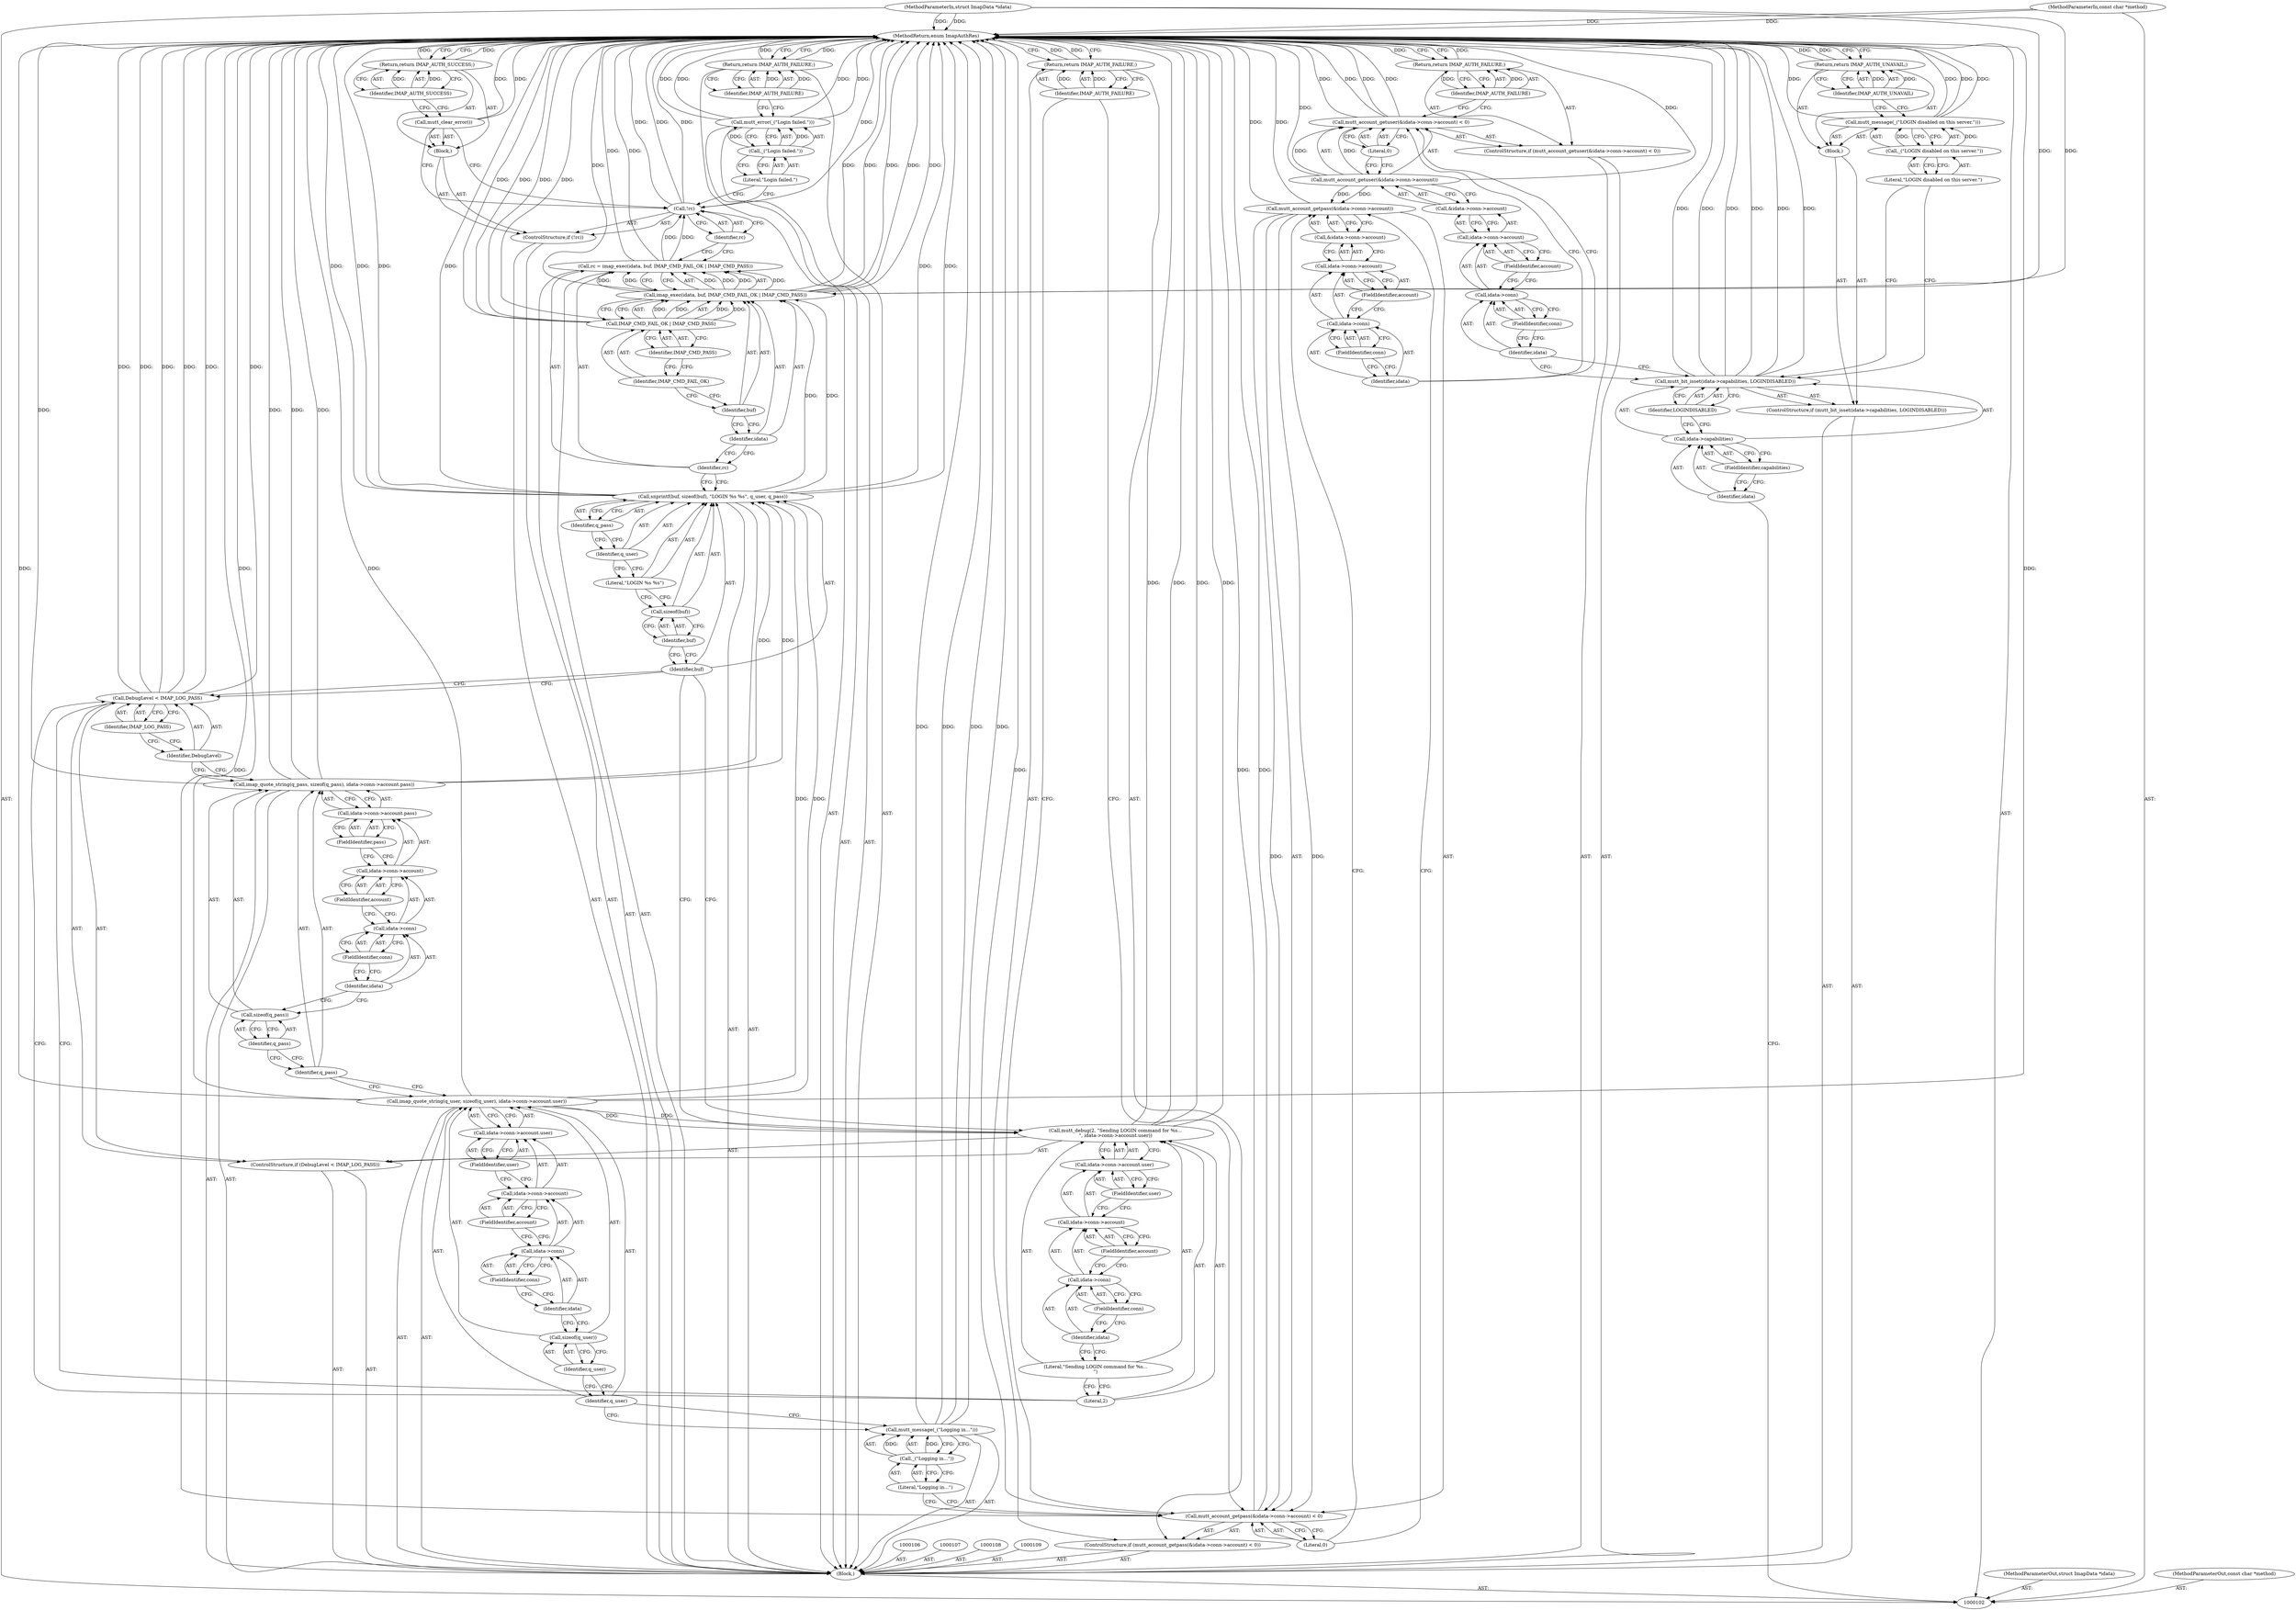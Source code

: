 digraph "1_neomutt_e52393740334443ae0206cab2d7caef381646725" {
"1000212" [label="(MethodReturn,enum ImapAuthRes)"];
"1000103" [label="(MethodParameterIn,struct ImapData *idata)"];
"1000314" [label="(MethodParameterOut,struct ImapData *idata)"];
"1000104" [label="(MethodParameterIn,const char *method)"];
"1000315" [label="(MethodParameterOut,const char *method)"];
"1000121" [label="(Identifier,IMAP_AUTH_UNAVAIL)"];
"1000120" [label="(Return,return IMAP_AUTH_UNAVAIL;)"];
"1000122" [label="(ControlStructure,if (mutt_account_getuser(&idata->conn->account) < 0))"];
"1000125" [label="(Call,&idata->conn->account)"];
"1000126" [label="(Call,idata->conn->account)"];
"1000127" [label="(Call,idata->conn)"];
"1000128" [label="(Identifier,idata)"];
"1000129" [label="(FieldIdentifier,conn)"];
"1000130" [label="(FieldIdentifier,account)"];
"1000131" [label="(Literal,0)"];
"1000123" [label="(Call,mutt_account_getuser(&idata->conn->account) < 0)"];
"1000124" [label="(Call,mutt_account_getuser(&idata->conn->account))"];
"1000133" [label="(Identifier,IMAP_AUTH_FAILURE)"];
"1000132" [label="(Return,return IMAP_AUTH_FAILURE;)"];
"1000134" [label="(ControlStructure,if (mutt_account_getpass(&idata->conn->account) < 0))"];
"1000137" [label="(Call,&idata->conn->account)"];
"1000138" [label="(Call,idata->conn->account)"];
"1000139" [label="(Call,idata->conn)"];
"1000140" [label="(Identifier,idata)"];
"1000141" [label="(FieldIdentifier,conn)"];
"1000142" [label="(FieldIdentifier,account)"];
"1000143" [label="(Literal,0)"];
"1000135" [label="(Call,mutt_account_getpass(&idata->conn->account) < 0)"];
"1000136" [label="(Call,mutt_account_getpass(&idata->conn->account))"];
"1000145" [label="(Identifier,IMAP_AUTH_FAILURE)"];
"1000144" [label="(Return,return IMAP_AUTH_FAILURE;)"];
"1000147" [label="(Call,_(\"Logging in...\"))"];
"1000148" [label="(Literal,\"Logging in...\")"];
"1000146" [label="(Call,mutt_message(_(\"Logging in...\")))"];
"1000105" [label="(Block,)"];
"1000149" [label="(Call,imap_quote_string(q_user, sizeof(q_user), idata->conn->account.user))"];
"1000150" [label="(Identifier,q_user)"];
"1000151" [label="(Call,sizeof(q_user))"];
"1000152" [label="(Identifier,q_user)"];
"1000153" [label="(Call,idata->conn->account.user)"];
"1000154" [label="(Call,idata->conn->account)"];
"1000155" [label="(Call,idata->conn)"];
"1000156" [label="(Identifier,idata)"];
"1000157" [label="(FieldIdentifier,conn)"];
"1000158" [label="(FieldIdentifier,account)"];
"1000159" [label="(FieldIdentifier,user)"];
"1000160" [label="(Call,imap_quote_string(q_pass, sizeof(q_pass), idata->conn->account.pass))"];
"1000161" [label="(Identifier,q_pass)"];
"1000162" [label="(Call,sizeof(q_pass))"];
"1000163" [label="(Identifier,q_pass)"];
"1000164" [label="(Call,idata->conn->account.pass)"];
"1000165" [label="(Call,idata->conn->account)"];
"1000166" [label="(Call,idata->conn)"];
"1000167" [label="(Identifier,idata)"];
"1000168" [label="(FieldIdentifier,conn)"];
"1000169" [label="(FieldIdentifier,account)"];
"1000170" [label="(FieldIdentifier,pass)"];
"1000174" [label="(Identifier,IMAP_LOG_PASS)"];
"1000171" [label="(ControlStructure,if (DebugLevel < IMAP_LOG_PASS))"];
"1000172" [label="(Call,DebugLevel < IMAP_LOG_PASS)"];
"1000173" [label="(Identifier,DebugLevel)"];
"1000176" [label="(Literal,2)"];
"1000177" [label="(Literal,\"Sending LOGIN command for %s...\n\")"];
"1000175" [label="(Call,mutt_debug(2, \"Sending LOGIN command for %s...\n\", idata->conn->account.user))"];
"1000178" [label="(Call,idata->conn->account.user)"];
"1000179" [label="(Call,idata->conn->account)"];
"1000180" [label="(Call,idata->conn)"];
"1000181" [label="(Identifier,idata)"];
"1000182" [label="(FieldIdentifier,conn)"];
"1000183" [label="(FieldIdentifier,account)"];
"1000184" [label="(FieldIdentifier,user)"];
"1000186" [label="(Identifier,buf)"];
"1000187" [label="(Call,sizeof(buf))"];
"1000185" [label="(Call,snprintf(buf, sizeof(buf), \"LOGIN %s %s\", q_user, q_pass))"];
"1000188" [label="(Identifier,buf)"];
"1000189" [label="(Literal,\"LOGIN %s %s\")"];
"1000190" [label="(Identifier,q_user)"];
"1000191" [label="(Identifier,q_pass)"];
"1000195" [label="(Identifier,idata)"];
"1000192" [label="(Call,rc = imap_exec(idata, buf, IMAP_CMD_FAIL_OK | IMAP_CMD_PASS))"];
"1000193" [label="(Identifier,rc)"];
"1000196" [label="(Identifier,buf)"];
"1000197" [label="(Call,IMAP_CMD_FAIL_OK | IMAP_CMD_PASS)"];
"1000198" [label="(Identifier,IMAP_CMD_FAIL_OK)"];
"1000199" [label="(Identifier,IMAP_CMD_PASS)"];
"1000194" [label="(Call,imap_exec(idata, buf, IMAP_CMD_FAIL_OK | IMAP_CMD_PASS))"];
"1000200" [label="(ControlStructure,if (!rc))"];
"1000201" [label="(Call,!rc)"];
"1000202" [label="(Identifier,rc)"];
"1000203" [label="(Block,)"];
"1000204" [label="(Call,mutt_clear_error())"];
"1000206" [label="(Identifier,IMAP_AUTH_SUCCESS)"];
"1000205" [label="(Return,return IMAP_AUTH_SUCCESS;)"];
"1000208" [label="(Call,_(\"Login failed.\"))"];
"1000209" [label="(Literal,\"Login failed.\")"];
"1000207" [label="(Call,mutt_error(_(\"Login failed.\")))"];
"1000210" [label="(Return,return IMAP_AUTH_FAILURE;)"];
"1000211" [label="(Identifier,IMAP_AUTH_FAILURE)"];
"1000110" [label="(ControlStructure,if (mutt_bit_isset(idata->capabilities, LOGINDISABLED)))"];
"1000112" [label="(Call,idata->capabilities)"];
"1000113" [label="(Identifier,idata)"];
"1000114" [label="(FieldIdentifier,capabilities)"];
"1000115" [label="(Identifier,LOGINDISABLED)"];
"1000111" [label="(Call,mutt_bit_isset(idata->capabilities, LOGINDISABLED))"];
"1000116" [label="(Block,)"];
"1000118" [label="(Call,_(\"LOGIN disabled on this server.\"))"];
"1000119" [label="(Literal,\"LOGIN disabled on this server.\")"];
"1000117" [label="(Call,mutt_message(_(\"LOGIN disabled on this server.\")))"];
"1000212" -> "1000102"  [label="AST: "];
"1000212" -> "1000120"  [label="CFG: "];
"1000212" -> "1000132"  [label="CFG: "];
"1000212" -> "1000144"  [label="CFG: "];
"1000212" -> "1000205"  [label="CFG: "];
"1000212" -> "1000210"  [label="CFG: "];
"1000144" -> "1000212"  [label="DDG: "];
"1000120" -> "1000212"  [label="DDG: "];
"1000132" -> "1000212"  [label="DDG: "];
"1000205" -> "1000212"  [label="DDG: "];
"1000210" -> "1000212"  [label="DDG: "];
"1000160" -> "1000212"  [label="DDG: "];
"1000160" -> "1000212"  [label="DDG: "];
"1000185" -> "1000212"  [label="DDG: "];
"1000185" -> "1000212"  [label="DDG: "];
"1000185" -> "1000212"  [label="DDG: "];
"1000104" -> "1000212"  [label="DDG: "];
"1000123" -> "1000212"  [label="DDG: "];
"1000123" -> "1000212"  [label="DDG: "];
"1000194" -> "1000212"  [label="DDG: "];
"1000194" -> "1000212"  [label="DDG: "];
"1000194" -> "1000212"  [label="DDG: "];
"1000103" -> "1000212"  [label="DDG: "];
"1000117" -> "1000212"  [label="DDG: "];
"1000117" -> "1000212"  [label="DDG: "];
"1000111" -> "1000212"  [label="DDG: "];
"1000111" -> "1000212"  [label="DDG: "];
"1000111" -> "1000212"  [label="DDG: "];
"1000135" -> "1000212"  [label="DDG: "];
"1000135" -> "1000212"  [label="DDG: "];
"1000175" -> "1000212"  [label="DDG: "];
"1000175" -> "1000212"  [label="DDG: "];
"1000172" -> "1000212"  [label="DDG: "];
"1000172" -> "1000212"  [label="DDG: "];
"1000172" -> "1000212"  [label="DDG: "];
"1000124" -> "1000212"  [label="DDG: "];
"1000192" -> "1000212"  [label="DDG: "];
"1000201" -> "1000212"  [label="DDG: "];
"1000201" -> "1000212"  [label="DDG: "];
"1000207" -> "1000212"  [label="DDG: "];
"1000207" -> "1000212"  [label="DDG: "];
"1000149" -> "1000212"  [label="DDG: "];
"1000149" -> "1000212"  [label="DDG: "];
"1000197" -> "1000212"  [label="DDG: "];
"1000197" -> "1000212"  [label="DDG: "];
"1000146" -> "1000212"  [label="DDG: "];
"1000146" -> "1000212"  [label="DDG: "];
"1000136" -> "1000212"  [label="DDG: "];
"1000204" -> "1000212"  [label="DDG: "];
"1000103" -> "1000102"  [label="AST: "];
"1000103" -> "1000212"  [label="DDG: "];
"1000103" -> "1000194"  [label="DDG: "];
"1000314" -> "1000102"  [label="AST: "];
"1000104" -> "1000102"  [label="AST: "];
"1000104" -> "1000212"  [label="DDG: "];
"1000315" -> "1000102"  [label="AST: "];
"1000121" -> "1000120"  [label="AST: "];
"1000121" -> "1000117"  [label="CFG: "];
"1000120" -> "1000121"  [label="CFG: "];
"1000121" -> "1000120"  [label="DDG: "];
"1000120" -> "1000116"  [label="AST: "];
"1000120" -> "1000121"  [label="CFG: "];
"1000121" -> "1000120"  [label="AST: "];
"1000212" -> "1000120"  [label="CFG: "];
"1000120" -> "1000212"  [label="DDG: "];
"1000121" -> "1000120"  [label="DDG: "];
"1000122" -> "1000105"  [label="AST: "];
"1000123" -> "1000122"  [label="AST: "];
"1000132" -> "1000122"  [label="AST: "];
"1000125" -> "1000124"  [label="AST: "];
"1000125" -> "1000126"  [label="CFG: "];
"1000126" -> "1000125"  [label="AST: "];
"1000124" -> "1000125"  [label="CFG: "];
"1000126" -> "1000125"  [label="AST: "];
"1000126" -> "1000130"  [label="CFG: "];
"1000127" -> "1000126"  [label="AST: "];
"1000130" -> "1000126"  [label="AST: "];
"1000125" -> "1000126"  [label="CFG: "];
"1000127" -> "1000126"  [label="AST: "];
"1000127" -> "1000129"  [label="CFG: "];
"1000128" -> "1000127"  [label="AST: "];
"1000129" -> "1000127"  [label="AST: "];
"1000130" -> "1000127"  [label="CFG: "];
"1000128" -> "1000127"  [label="AST: "];
"1000128" -> "1000111"  [label="CFG: "];
"1000129" -> "1000128"  [label="CFG: "];
"1000129" -> "1000127"  [label="AST: "];
"1000129" -> "1000128"  [label="CFG: "];
"1000127" -> "1000129"  [label="CFG: "];
"1000130" -> "1000126"  [label="AST: "];
"1000130" -> "1000127"  [label="CFG: "];
"1000126" -> "1000130"  [label="CFG: "];
"1000131" -> "1000123"  [label="AST: "];
"1000131" -> "1000124"  [label="CFG: "];
"1000123" -> "1000131"  [label="CFG: "];
"1000123" -> "1000122"  [label="AST: "];
"1000123" -> "1000131"  [label="CFG: "];
"1000124" -> "1000123"  [label="AST: "];
"1000131" -> "1000123"  [label="AST: "];
"1000133" -> "1000123"  [label="CFG: "];
"1000140" -> "1000123"  [label="CFG: "];
"1000123" -> "1000212"  [label="DDG: "];
"1000123" -> "1000212"  [label="DDG: "];
"1000124" -> "1000123"  [label="DDG: "];
"1000124" -> "1000123"  [label="AST: "];
"1000124" -> "1000125"  [label="CFG: "];
"1000125" -> "1000124"  [label="AST: "];
"1000131" -> "1000124"  [label="CFG: "];
"1000124" -> "1000212"  [label="DDG: "];
"1000124" -> "1000123"  [label="DDG: "];
"1000124" -> "1000136"  [label="DDG: "];
"1000133" -> "1000132"  [label="AST: "];
"1000133" -> "1000123"  [label="CFG: "];
"1000132" -> "1000133"  [label="CFG: "];
"1000133" -> "1000132"  [label="DDG: "];
"1000132" -> "1000122"  [label="AST: "];
"1000132" -> "1000133"  [label="CFG: "];
"1000133" -> "1000132"  [label="AST: "];
"1000212" -> "1000132"  [label="CFG: "];
"1000132" -> "1000212"  [label="DDG: "];
"1000133" -> "1000132"  [label="DDG: "];
"1000134" -> "1000105"  [label="AST: "];
"1000135" -> "1000134"  [label="AST: "];
"1000144" -> "1000134"  [label="AST: "];
"1000137" -> "1000136"  [label="AST: "];
"1000137" -> "1000138"  [label="CFG: "];
"1000138" -> "1000137"  [label="AST: "];
"1000136" -> "1000137"  [label="CFG: "];
"1000138" -> "1000137"  [label="AST: "];
"1000138" -> "1000142"  [label="CFG: "];
"1000139" -> "1000138"  [label="AST: "];
"1000142" -> "1000138"  [label="AST: "];
"1000137" -> "1000138"  [label="CFG: "];
"1000139" -> "1000138"  [label="AST: "];
"1000139" -> "1000141"  [label="CFG: "];
"1000140" -> "1000139"  [label="AST: "];
"1000141" -> "1000139"  [label="AST: "];
"1000142" -> "1000139"  [label="CFG: "];
"1000140" -> "1000139"  [label="AST: "];
"1000140" -> "1000123"  [label="CFG: "];
"1000141" -> "1000140"  [label="CFG: "];
"1000141" -> "1000139"  [label="AST: "];
"1000141" -> "1000140"  [label="CFG: "];
"1000139" -> "1000141"  [label="CFG: "];
"1000142" -> "1000138"  [label="AST: "];
"1000142" -> "1000139"  [label="CFG: "];
"1000138" -> "1000142"  [label="CFG: "];
"1000143" -> "1000135"  [label="AST: "];
"1000143" -> "1000136"  [label="CFG: "];
"1000135" -> "1000143"  [label="CFG: "];
"1000135" -> "1000134"  [label="AST: "];
"1000135" -> "1000143"  [label="CFG: "];
"1000136" -> "1000135"  [label="AST: "];
"1000143" -> "1000135"  [label="AST: "];
"1000145" -> "1000135"  [label="CFG: "];
"1000148" -> "1000135"  [label="CFG: "];
"1000135" -> "1000212"  [label="DDG: "];
"1000135" -> "1000212"  [label="DDG: "];
"1000136" -> "1000135"  [label="DDG: "];
"1000136" -> "1000135"  [label="AST: "];
"1000136" -> "1000137"  [label="CFG: "];
"1000137" -> "1000136"  [label="AST: "];
"1000143" -> "1000136"  [label="CFG: "];
"1000136" -> "1000212"  [label="DDG: "];
"1000136" -> "1000135"  [label="DDG: "];
"1000124" -> "1000136"  [label="DDG: "];
"1000145" -> "1000144"  [label="AST: "];
"1000145" -> "1000135"  [label="CFG: "];
"1000144" -> "1000145"  [label="CFG: "];
"1000145" -> "1000144"  [label="DDG: "];
"1000144" -> "1000134"  [label="AST: "];
"1000144" -> "1000145"  [label="CFG: "];
"1000145" -> "1000144"  [label="AST: "];
"1000212" -> "1000144"  [label="CFG: "];
"1000144" -> "1000212"  [label="DDG: "];
"1000145" -> "1000144"  [label="DDG: "];
"1000147" -> "1000146"  [label="AST: "];
"1000147" -> "1000148"  [label="CFG: "];
"1000148" -> "1000147"  [label="AST: "];
"1000146" -> "1000147"  [label="CFG: "];
"1000147" -> "1000146"  [label="DDG: "];
"1000148" -> "1000147"  [label="AST: "];
"1000148" -> "1000135"  [label="CFG: "];
"1000147" -> "1000148"  [label="CFG: "];
"1000146" -> "1000105"  [label="AST: "];
"1000146" -> "1000147"  [label="CFG: "];
"1000147" -> "1000146"  [label="AST: "];
"1000150" -> "1000146"  [label="CFG: "];
"1000146" -> "1000212"  [label="DDG: "];
"1000146" -> "1000212"  [label="DDG: "];
"1000147" -> "1000146"  [label="DDG: "];
"1000105" -> "1000102"  [label="AST: "];
"1000106" -> "1000105"  [label="AST: "];
"1000107" -> "1000105"  [label="AST: "];
"1000108" -> "1000105"  [label="AST: "];
"1000109" -> "1000105"  [label="AST: "];
"1000110" -> "1000105"  [label="AST: "];
"1000122" -> "1000105"  [label="AST: "];
"1000134" -> "1000105"  [label="AST: "];
"1000146" -> "1000105"  [label="AST: "];
"1000149" -> "1000105"  [label="AST: "];
"1000160" -> "1000105"  [label="AST: "];
"1000171" -> "1000105"  [label="AST: "];
"1000185" -> "1000105"  [label="AST: "];
"1000192" -> "1000105"  [label="AST: "];
"1000200" -> "1000105"  [label="AST: "];
"1000207" -> "1000105"  [label="AST: "];
"1000210" -> "1000105"  [label="AST: "];
"1000149" -> "1000105"  [label="AST: "];
"1000149" -> "1000153"  [label="CFG: "];
"1000150" -> "1000149"  [label="AST: "];
"1000151" -> "1000149"  [label="AST: "];
"1000153" -> "1000149"  [label="AST: "];
"1000161" -> "1000149"  [label="CFG: "];
"1000149" -> "1000212"  [label="DDG: "];
"1000149" -> "1000212"  [label="DDG: "];
"1000149" -> "1000175"  [label="DDG: "];
"1000149" -> "1000185"  [label="DDG: "];
"1000150" -> "1000149"  [label="AST: "];
"1000150" -> "1000146"  [label="CFG: "];
"1000152" -> "1000150"  [label="CFG: "];
"1000151" -> "1000149"  [label="AST: "];
"1000151" -> "1000152"  [label="CFG: "];
"1000152" -> "1000151"  [label="AST: "];
"1000156" -> "1000151"  [label="CFG: "];
"1000152" -> "1000151"  [label="AST: "];
"1000152" -> "1000150"  [label="CFG: "];
"1000151" -> "1000152"  [label="CFG: "];
"1000153" -> "1000149"  [label="AST: "];
"1000153" -> "1000159"  [label="CFG: "];
"1000154" -> "1000153"  [label="AST: "];
"1000159" -> "1000153"  [label="AST: "];
"1000149" -> "1000153"  [label="CFG: "];
"1000154" -> "1000153"  [label="AST: "];
"1000154" -> "1000158"  [label="CFG: "];
"1000155" -> "1000154"  [label="AST: "];
"1000158" -> "1000154"  [label="AST: "];
"1000159" -> "1000154"  [label="CFG: "];
"1000155" -> "1000154"  [label="AST: "];
"1000155" -> "1000157"  [label="CFG: "];
"1000156" -> "1000155"  [label="AST: "];
"1000157" -> "1000155"  [label="AST: "];
"1000158" -> "1000155"  [label="CFG: "];
"1000156" -> "1000155"  [label="AST: "];
"1000156" -> "1000151"  [label="CFG: "];
"1000157" -> "1000156"  [label="CFG: "];
"1000157" -> "1000155"  [label="AST: "];
"1000157" -> "1000156"  [label="CFG: "];
"1000155" -> "1000157"  [label="CFG: "];
"1000158" -> "1000154"  [label="AST: "];
"1000158" -> "1000155"  [label="CFG: "];
"1000154" -> "1000158"  [label="CFG: "];
"1000159" -> "1000153"  [label="AST: "];
"1000159" -> "1000154"  [label="CFG: "];
"1000153" -> "1000159"  [label="CFG: "];
"1000160" -> "1000105"  [label="AST: "];
"1000160" -> "1000164"  [label="CFG: "];
"1000161" -> "1000160"  [label="AST: "];
"1000162" -> "1000160"  [label="AST: "];
"1000164" -> "1000160"  [label="AST: "];
"1000173" -> "1000160"  [label="CFG: "];
"1000160" -> "1000212"  [label="DDG: "];
"1000160" -> "1000212"  [label="DDG: "];
"1000160" -> "1000185"  [label="DDG: "];
"1000161" -> "1000160"  [label="AST: "];
"1000161" -> "1000149"  [label="CFG: "];
"1000163" -> "1000161"  [label="CFG: "];
"1000162" -> "1000160"  [label="AST: "];
"1000162" -> "1000163"  [label="CFG: "];
"1000163" -> "1000162"  [label="AST: "];
"1000167" -> "1000162"  [label="CFG: "];
"1000163" -> "1000162"  [label="AST: "];
"1000163" -> "1000161"  [label="CFG: "];
"1000162" -> "1000163"  [label="CFG: "];
"1000164" -> "1000160"  [label="AST: "];
"1000164" -> "1000170"  [label="CFG: "];
"1000165" -> "1000164"  [label="AST: "];
"1000170" -> "1000164"  [label="AST: "];
"1000160" -> "1000164"  [label="CFG: "];
"1000165" -> "1000164"  [label="AST: "];
"1000165" -> "1000169"  [label="CFG: "];
"1000166" -> "1000165"  [label="AST: "];
"1000169" -> "1000165"  [label="AST: "];
"1000170" -> "1000165"  [label="CFG: "];
"1000166" -> "1000165"  [label="AST: "];
"1000166" -> "1000168"  [label="CFG: "];
"1000167" -> "1000166"  [label="AST: "];
"1000168" -> "1000166"  [label="AST: "];
"1000169" -> "1000166"  [label="CFG: "];
"1000167" -> "1000166"  [label="AST: "];
"1000167" -> "1000162"  [label="CFG: "];
"1000168" -> "1000167"  [label="CFG: "];
"1000168" -> "1000166"  [label="AST: "];
"1000168" -> "1000167"  [label="CFG: "];
"1000166" -> "1000168"  [label="CFG: "];
"1000169" -> "1000165"  [label="AST: "];
"1000169" -> "1000166"  [label="CFG: "];
"1000165" -> "1000169"  [label="CFG: "];
"1000170" -> "1000164"  [label="AST: "];
"1000170" -> "1000165"  [label="CFG: "];
"1000164" -> "1000170"  [label="CFG: "];
"1000174" -> "1000172"  [label="AST: "];
"1000174" -> "1000173"  [label="CFG: "];
"1000172" -> "1000174"  [label="CFG: "];
"1000171" -> "1000105"  [label="AST: "];
"1000172" -> "1000171"  [label="AST: "];
"1000175" -> "1000171"  [label="AST: "];
"1000172" -> "1000171"  [label="AST: "];
"1000172" -> "1000174"  [label="CFG: "];
"1000173" -> "1000172"  [label="AST: "];
"1000174" -> "1000172"  [label="AST: "];
"1000176" -> "1000172"  [label="CFG: "];
"1000186" -> "1000172"  [label="CFG: "];
"1000172" -> "1000212"  [label="DDG: "];
"1000172" -> "1000212"  [label="DDG: "];
"1000172" -> "1000212"  [label="DDG: "];
"1000173" -> "1000172"  [label="AST: "];
"1000173" -> "1000160"  [label="CFG: "];
"1000174" -> "1000173"  [label="CFG: "];
"1000176" -> "1000175"  [label="AST: "];
"1000176" -> "1000172"  [label="CFG: "];
"1000177" -> "1000176"  [label="CFG: "];
"1000177" -> "1000175"  [label="AST: "];
"1000177" -> "1000176"  [label="CFG: "];
"1000181" -> "1000177"  [label="CFG: "];
"1000175" -> "1000171"  [label="AST: "];
"1000175" -> "1000178"  [label="CFG: "];
"1000176" -> "1000175"  [label="AST: "];
"1000177" -> "1000175"  [label="AST: "];
"1000178" -> "1000175"  [label="AST: "];
"1000186" -> "1000175"  [label="CFG: "];
"1000175" -> "1000212"  [label="DDG: "];
"1000175" -> "1000212"  [label="DDG: "];
"1000149" -> "1000175"  [label="DDG: "];
"1000178" -> "1000175"  [label="AST: "];
"1000178" -> "1000184"  [label="CFG: "];
"1000179" -> "1000178"  [label="AST: "];
"1000184" -> "1000178"  [label="AST: "];
"1000175" -> "1000178"  [label="CFG: "];
"1000179" -> "1000178"  [label="AST: "];
"1000179" -> "1000183"  [label="CFG: "];
"1000180" -> "1000179"  [label="AST: "];
"1000183" -> "1000179"  [label="AST: "];
"1000184" -> "1000179"  [label="CFG: "];
"1000180" -> "1000179"  [label="AST: "];
"1000180" -> "1000182"  [label="CFG: "];
"1000181" -> "1000180"  [label="AST: "];
"1000182" -> "1000180"  [label="AST: "];
"1000183" -> "1000180"  [label="CFG: "];
"1000181" -> "1000180"  [label="AST: "];
"1000181" -> "1000177"  [label="CFG: "];
"1000182" -> "1000181"  [label="CFG: "];
"1000182" -> "1000180"  [label="AST: "];
"1000182" -> "1000181"  [label="CFG: "];
"1000180" -> "1000182"  [label="CFG: "];
"1000183" -> "1000179"  [label="AST: "];
"1000183" -> "1000180"  [label="CFG: "];
"1000179" -> "1000183"  [label="CFG: "];
"1000184" -> "1000178"  [label="AST: "];
"1000184" -> "1000179"  [label="CFG: "];
"1000178" -> "1000184"  [label="CFG: "];
"1000186" -> "1000185"  [label="AST: "];
"1000186" -> "1000175"  [label="CFG: "];
"1000186" -> "1000172"  [label="CFG: "];
"1000188" -> "1000186"  [label="CFG: "];
"1000187" -> "1000185"  [label="AST: "];
"1000187" -> "1000188"  [label="CFG: "];
"1000188" -> "1000187"  [label="AST: "];
"1000189" -> "1000187"  [label="CFG: "];
"1000185" -> "1000105"  [label="AST: "];
"1000185" -> "1000191"  [label="CFG: "];
"1000186" -> "1000185"  [label="AST: "];
"1000187" -> "1000185"  [label="AST: "];
"1000189" -> "1000185"  [label="AST: "];
"1000190" -> "1000185"  [label="AST: "];
"1000191" -> "1000185"  [label="AST: "];
"1000193" -> "1000185"  [label="CFG: "];
"1000185" -> "1000212"  [label="DDG: "];
"1000185" -> "1000212"  [label="DDG: "];
"1000185" -> "1000212"  [label="DDG: "];
"1000149" -> "1000185"  [label="DDG: "];
"1000160" -> "1000185"  [label="DDG: "];
"1000185" -> "1000194"  [label="DDG: "];
"1000188" -> "1000187"  [label="AST: "];
"1000188" -> "1000186"  [label="CFG: "];
"1000187" -> "1000188"  [label="CFG: "];
"1000189" -> "1000185"  [label="AST: "];
"1000189" -> "1000187"  [label="CFG: "];
"1000190" -> "1000189"  [label="CFG: "];
"1000190" -> "1000185"  [label="AST: "];
"1000190" -> "1000189"  [label="CFG: "];
"1000191" -> "1000190"  [label="CFG: "];
"1000191" -> "1000185"  [label="AST: "];
"1000191" -> "1000190"  [label="CFG: "];
"1000185" -> "1000191"  [label="CFG: "];
"1000195" -> "1000194"  [label="AST: "];
"1000195" -> "1000193"  [label="CFG: "];
"1000196" -> "1000195"  [label="CFG: "];
"1000192" -> "1000105"  [label="AST: "];
"1000192" -> "1000194"  [label="CFG: "];
"1000193" -> "1000192"  [label="AST: "];
"1000194" -> "1000192"  [label="AST: "];
"1000202" -> "1000192"  [label="CFG: "];
"1000192" -> "1000212"  [label="DDG: "];
"1000194" -> "1000192"  [label="DDG: "];
"1000194" -> "1000192"  [label="DDG: "];
"1000194" -> "1000192"  [label="DDG: "];
"1000192" -> "1000201"  [label="DDG: "];
"1000193" -> "1000192"  [label="AST: "];
"1000193" -> "1000185"  [label="CFG: "];
"1000195" -> "1000193"  [label="CFG: "];
"1000196" -> "1000194"  [label="AST: "];
"1000196" -> "1000195"  [label="CFG: "];
"1000198" -> "1000196"  [label="CFG: "];
"1000197" -> "1000194"  [label="AST: "];
"1000197" -> "1000199"  [label="CFG: "];
"1000198" -> "1000197"  [label="AST: "];
"1000199" -> "1000197"  [label="AST: "];
"1000194" -> "1000197"  [label="CFG: "];
"1000197" -> "1000212"  [label="DDG: "];
"1000197" -> "1000212"  [label="DDG: "];
"1000197" -> "1000194"  [label="DDG: "];
"1000197" -> "1000194"  [label="DDG: "];
"1000198" -> "1000197"  [label="AST: "];
"1000198" -> "1000196"  [label="CFG: "];
"1000199" -> "1000198"  [label="CFG: "];
"1000199" -> "1000197"  [label="AST: "];
"1000199" -> "1000198"  [label="CFG: "];
"1000197" -> "1000199"  [label="CFG: "];
"1000194" -> "1000192"  [label="AST: "];
"1000194" -> "1000197"  [label="CFG: "];
"1000195" -> "1000194"  [label="AST: "];
"1000196" -> "1000194"  [label="AST: "];
"1000197" -> "1000194"  [label="AST: "];
"1000192" -> "1000194"  [label="CFG: "];
"1000194" -> "1000212"  [label="DDG: "];
"1000194" -> "1000212"  [label="DDG: "];
"1000194" -> "1000212"  [label="DDG: "];
"1000194" -> "1000192"  [label="DDG: "];
"1000194" -> "1000192"  [label="DDG: "];
"1000194" -> "1000192"  [label="DDG: "];
"1000103" -> "1000194"  [label="DDG: "];
"1000185" -> "1000194"  [label="DDG: "];
"1000197" -> "1000194"  [label="DDG: "];
"1000197" -> "1000194"  [label="DDG: "];
"1000200" -> "1000105"  [label="AST: "];
"1000201" -> "1000200"  [label="AST: "];
"1000203" -> "1000200"  [label="AST: "];
"1000201" -> "1000200"  [label="AST: "];
"1000201" -> "1000202"  [label="CFG: "];
"1000202" -> "1000201"  [label="AST: "];
"1000204" -> "1000201"  [label="CFG: "];
"1000209" -> "1000201"  [label="CFG: "];
"1000201" -> "1000212"  [label="DDG: "];
"1000201" -> "1000212"  [label="DDG: "];
"1000192" -> "1000201"  [label="DDG: "];
"1000202" -> "1000201"  [label="AST: "];
"1000202" -> "1000192"  [label="CFG: "];
"1000201" -> "1000202"  [label="CFG: "];
"1000203" -> "1000200"  [label="AST: "];
"1000204" -> "1000203"  [label="AST: "];
"1000205" -> "1000203"  [label="AST: "];
"1000204" -> "1000203"  [label="AST: "];
"1000204" -> "1000201"  [label="CFG: "];
"1000206" -> "1000204"  [label="CFG: "];
"1000204" -> "1000212"  [label="DDG: "];
"1000206" -> "1000205"  [label="AST: "];
"1000206" -> "1000204"  [label="CFG: "];
"1000205" -> "1000206"  [label="CFG: "];
"1000206" -> "1000205"  [label="DDG: "];
"1000205" -> "1000203"  [label="AST: "];
"1000205" -> "1000206"  [label="CFG: "];
"1000206" -> "1000205"  [label="AST: "];
"1000212" -> "1000205"  [label="CFG: "];
"1000205" -> "1000212"  [label="DDG: "];
"1000206" -> "1000205"  [label="DDG: "];
"1000208" -> "1000207"  [label="AST: "];
"1000208" -> "1000209"  [label="CFG: "];
"1000209" -> "1000208"  [label="AST: "];
"1000207" -> "1000208"  [label="CFG: "];
"1000208" -> "1000207"  [label="DDG: "];
"1000209" -> "1000208"  [label="AST: "];
"1000209" -> "1000201"  [label="CFG: "];
"1000208" -> "1000209"  [label="CFG: "];
"1000207" -> "1000105"  [label="AST: "];
"1000207" -> "1000208"  [label="CFG: "];
"1000208" -> "1000207"  [label="AST: "];
"1000211" -> "1000207"  [label="CFG: "];
"1000207" -> "1000212"  [label="DDG: "];
"1000207" -> "1000212"  [label="DDG: "];
"1000208" -> "1000207"  [label="DDG: "];
"1000210" -> "1000105"  [label="AST: "];
"1000210" -> "1000211"  [label="CFG: "];
"1000211" -> "1000210"  [label="AST: "];
"1000212" -> "1000210"  [label="CFG: "];
"1000210" -> "1000212"  [label="DDG: "];
"1000211" -> "1000210"  [label="DDG: "];
"1000211" -> "1000210"  [label="AST: "];
"1000211" -> "1000207"  [label="CFG: "];
"1000210" -> "1000211"  [label="CFG: "];
"1000211" -> "1000210"  [label="DDG: "];
"1000110" -> "1000105"  [label="AST: "];
"1000111" -> "1000110"  [label="AST: "];
"1000116" -> "1000110"  [label="AST: "];
"1000112" -> "1000111"  [label="AST: "];
"1000112" -> "1000114"  [label="CFG: "];
"1000113" -> "1000112"  [label="AST: "];
"1000114" -> "1000112"  [label="AST: "];
"1000115" -> "1000112"  [label="CFG: "];
"1000113" -> "1000112"  [label="AST: "];
"1000113" -> "1000102"  [label="CFG: "];
"1000114" -> "1000113"  [label="CFG: "];
"1000114" -> "1000112"  [label="AST: "];
"1000114" -> "1000113"  [label="CFG: "];
"1000112" -> "1000114"  [label="CFG: "];
"1000115" -> "1000111"  [label="AST: "];
"1000115" -> "1000112"  [label="CFG: "];
"1000111" -> "1000115"  [label="CFG: "];
"1000111" -> "1000110"  [label="AST: "];
"1000111" -> "1000115"  [label="CFG: "];
"1000112" -> "1000111"  [label="AST: "];
"1000115" -> "1000111"  [label="AST: "];
"1000119" -> "1000111"  [label="CFG: "];
"1000128" -> "1000111"  [label="CFG: "];
"1000111" -> "1000212"  [label="DDG: "];
"1000111" -> "1000212"  [label="DDG: "];
"1000111" -> "1000212"  [label="DDG: "];
"1000116" -> "1000110"  [label="AST: "];
"1000117" -> "1000116"  [label="AST: "];
"1000120" -> "1000116"  [label="AST: "];
"1000118" -> "1000117"  [label="AST: "];
"1000118" -> "1000119"  [label="CFG: "];
"1000119" -> "1000118"  [label="AST: "];
"1000117" -> "1000118"  [label="CFG: "];
"1000118" -> "1000117"  [label="DDG: "];
"1000119" -> "1000118"  [label="AST: "];
"1000119" -> "1000111"  [label="CFG: "];
"1000118" -> "1000119"  [label="CFG: "];
"1000117" -> "1000116"  [label="AST: "];
"1000117" -> "1000118"  [label="CFG: "];
"1000118" -> "1000117"  [label="AST: "];
"1000121" -> "1000117"  [label="CFG: "];
"1000117" -> "1000212"  [label="DDG: "];
"1000117" -> "1000212"  [label="DDG: "];
"1000118" -> "1000117"  [label="DDG: "];
}
